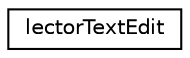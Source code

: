 digraph "Graphical Class Hierarchy"
{
  edge [fontname="Helvetica",fontsize="10",labelfontname="Helvetica",labelfontsize="10"];
  node [fontname="Helvetica",fontsize="10",shape=record];
  rankdir="LR";
  Node1 [label="lectorTextEdit",height=0.2,width=0.4,color="black", fillcolor="white", style="filled",URL="$classlector_text_edit.html"];
}
